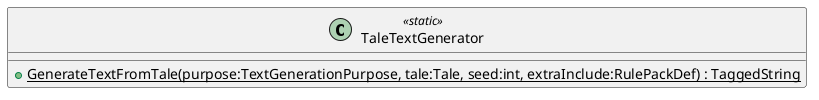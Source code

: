 @startuml
class TaleTextGenerator <<static>> {
    + {static} GenerateTextFromTale(purpose:TextGenerationPurpose, tale:Tale, seed:int, extraInclude:RulePackDef) : TaggedString
}
@enduml
